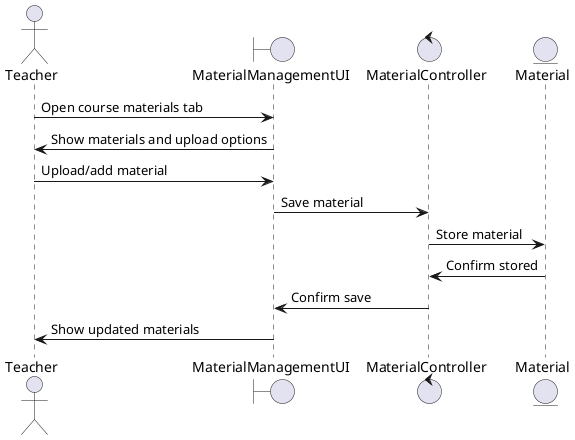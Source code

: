 @startuml ManageCourseMaterials
actor Teacher
boundary MaterialManagementUI
control MaterialController
entity Material

Teacher -> MaterialManagementUI: Open course materials tab
MaterialManagementUI -> Teacher: Show materials and upload options
Teacher -> MaterialManagementUI: Upload/add material
MaterialManagementUI -> MaterialController: Save material
MaterialController -> Material: Store material
Material -> MaterialController: Confirm stored
MaterialController -> MaterialManagementUI: Confirm save
MaterialManagementUI -> Teacher: Show updated materials
@enduml

